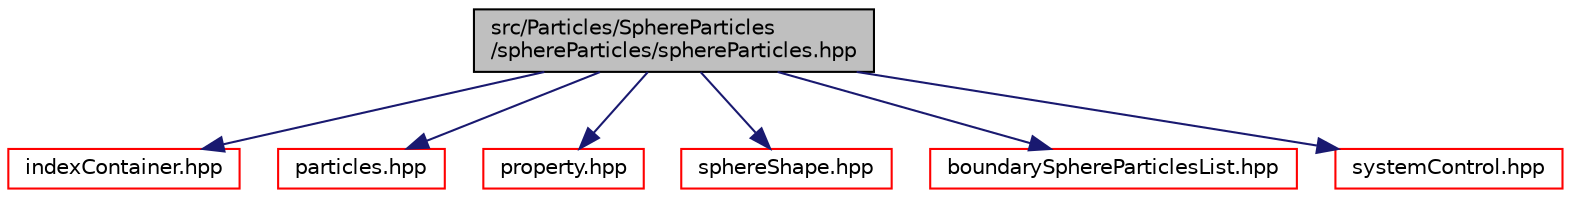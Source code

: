 digraph "src/Particles/SphereParticles/sphereParticles/sphereParticles.hpp"
{
 // LATEX_PDF_SIZE
  edge [fontname="Helvetica",fontsize="10",labelfontname="Helvetica",labelfontsize="10"];
  node [fontname="Helvetica",fontsize="10",shape=record];
  Node1 [label="src/Particles/SphereParticles\l/sphereParticles/sphereParticles.hpp",height=0.2,width=0.4,color="black", fillcolor="grey75", style="filled", fontcolor="black",tooltip=" "];
  Node1 -> Node2 [color="midnightblue",fontsize="10",style="solid",fontname="Helvetica"];
  Node2 [label="indexContainer.hpp",height=0.2,width=0.4,color="red", fillcolor="white", style="filled",URL="$indexContainer_8hpp.html",tooltip=" "];
  Node1 -> Node62 [color="midnightblue",fontsize="10",style="solid",fontname="Helvetica"];
  Node62 [label="particles.hpp",height=0.2,width=0.4,color="red", fillcolor="white", style="filled",URL="$particles_8hpp.html",tooltip=" "];
  Node1 -> Node168 [color="midnightblue",fontsize="10",style="solid",fontname="Helvetica"];
  Node168 [label="property.hpp",height=0.2,width=0.4,color="red", fillcolor="white", style="filled",URL="$property_8hpp.html",tooltip=" "];
  Node1 -> Node169 [color="midnightblue",fontsize="10",style="solid",fontname="Helvetica"];
  Node169 [label="sphereShape.hpp",height=0.2,width=0.4,color="red", fillcolor="white", style="filled",URL="$sphereShape_8hpp.html",tooltip=" "];
  Node1 -> Node170 [color="midnightblue",fontsize="10",style="solid",fontname="Helvetica"];
  Node170 [label="boundarySphereParticlesList.hpp",height=0.2,width=0.4,color="red", fillcolor="white", style="filled",URL="$boundarySphereParticlesList_8hpp.html",tooltip=" "];
  Node1 -> Node172 [color="midnightblue",fontsize="10",style="solid",fontname="Helvetica"];
  Node172 [label="systemControl.hpp",height=0.2,width=0.4,color="red", fillcolor="white", style="filled",URL="$systemControl_8hpp.html",tooltip=" "];
}
